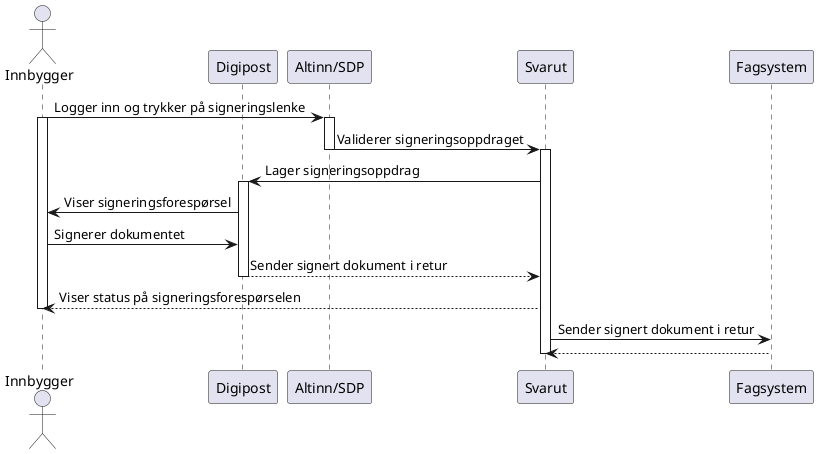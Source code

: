 @startuml
actor Innbygger
participant Digipost
participant SDP as "Altinn/SDP"
participant Svarut
participant Fagsystem
Innbygger -> SDP : Logger inn og trykker på signeringslenke
Activate Innbygger
Activate SDP
SDP -> Svarut : Validerer signeringsoppdraget
Deactivate SDP
Activate Svarut
Svarut -> Digipost : Lager signeringsoppdrag
Activate Digipost
Digipost -> Innbygger: Viser signeringsforespørsel
Innbygger -> Digipost : Signerer dokumentet
Digipost --> Svarut : Sender signert dokument i retur
Deactivate Digipost
Svarut --> Innbygger : Viser status på signeringsforespørselen
Deactivate Innbygger
Svarut -> Fagsystem : Sender signert dokument i retur
Fagsystem --> Svarut:
Deactivate Svarut
@enduml
